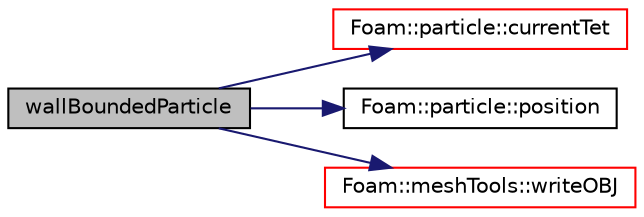 digraph "wallBoundedParticle"
{
  bgcolor="transparent";
  edge [fontname="Helvetica",fontsize="10",labelfontname="Helvetica",labelfontsize="10"];
  node [fontname="Helvetica",fontsize="10",shape=record];
  rankdir="LR";
  Node1 [label="wallBoundedParticle",height=0.2,width=0.4,color="black", fillcolor="grey75", style="filled", fontcolor="black"];
  Node1 -> Node2 [color="midnightblue",fontsize="10",style="solid",fontname="Helvetica"];
  Node2 [label="Foam::particle::currentTet",height=0.2,width=0.4,color="red",URL="$a01780.html#abf255c0dee628f603584a5f29c157931",tooltip="Return the geometry of the current tet that the. "];
  Node1 -> Node3 [color="midnightblue",fontsize="10",style="solid",fontname="Helvetica"];
  Node3 [label="Foam::particle::position",height=0.2,width=0.4,color="black",URL="$a01780.html#af167c3a382515b6794c6233849beecbb",tooltip="Return current particle position. "];
  Node1 -> Node4 [color="midnightblue",fontsize="10",style="solid",fontname="Helvetica"];
  Node4 [label="Foam::meshTools::writeOBJ",height=0.2,width=0.4,color="red",URL="$a10797.html#afd76c6ccc8ee4a5957f0232218167c17",tooltip="Write obj representation of point. "];
}
